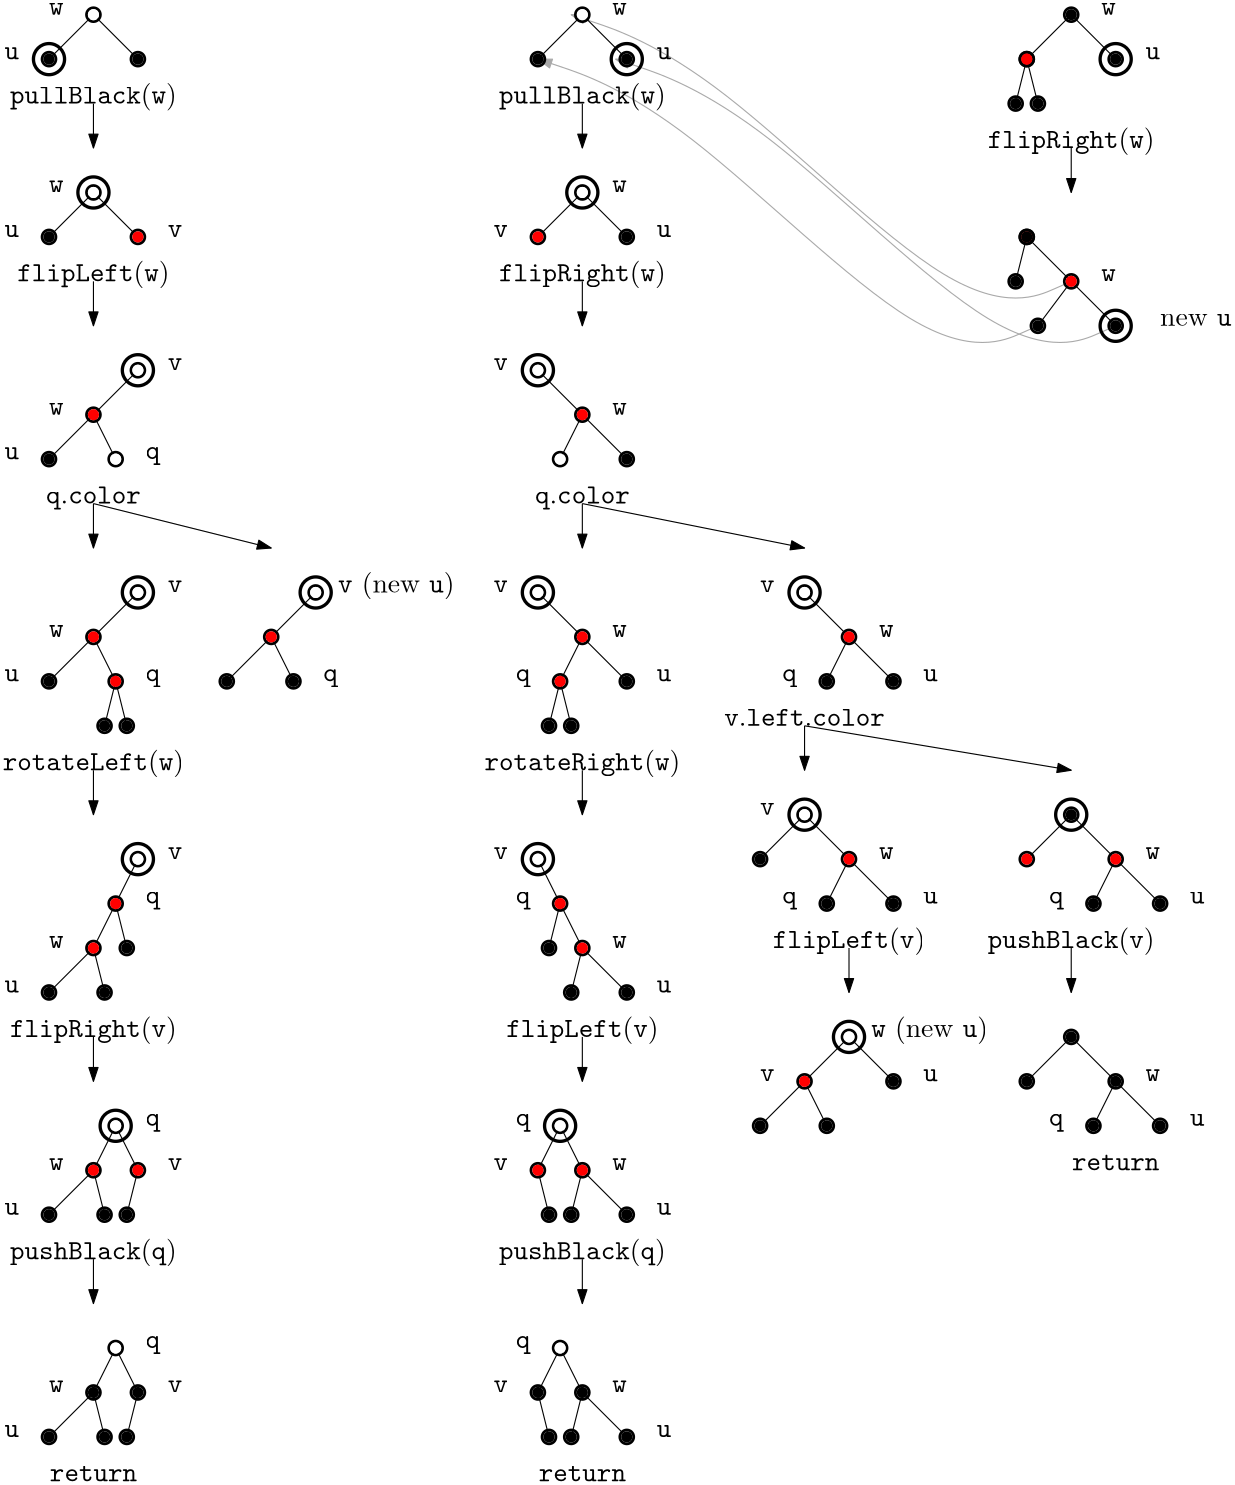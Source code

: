 <?xml version="1.0"?>
<!DOCTYPE ipe SYSTEM "ipe.dtd">
<ipe version="70010" creator="Ipe 7.0.10">
<info created="D:20110711115327" modified="D:20110711155555"/>
<ipestyle name="basic">
<symbol name="arrow/arc(spx)">
<path stroke="sym-stroke" fill="sym-stroke" pen="sym-pen">
0 0 m
-1 0.333 l
-1 -0.333 l
h
</path>
</symbol>
<symbol name="arrow/farc(spx)">
<path stroke="sym-stroke" fill="white" pen="sym-pen">
0 0 m
-1 0.333 l
-1 -0.333 l
h
</path>
</symbol>
<symbol name="mark/circle(sx)" transformations="translations">
<path fill="sym-stroke">
0.6 0 0 0.6 0 0 e
0.4 0 0 0.4 0 0 e
</path>
</symbol>
<symbol name="mark/disk(sx)" transformations="translations">
<path fill="sym-stroke">
0.6 0 0 0.6 0 0 e
</path>
</symbol>
<symbol name="mark/fdisk(sfx)" transformations="translations">
<group>
<path fill="sym-stroke" fillrule="eofill">
0.6 0 0 0.6 0 0 e
0.4 0 0 0.4 0 0 e
</path>
<path fill="sym-fill">
0.4 0 0 0.4 0 0 e
</path>
</group>
</symbol>
<symbol name="mark/box(sx)" transformations="translations">
<path fill="sym-stroke" fillrule="eofill">
-0.6 -0.6 m
0.6 -0.6 l
0.6 0.6 l
-0.6 0.6 l
h
-0.4 -0.4 m
0.4 -0.4 l
0.4 0.4 l
-0.4 0.4 l
h
</path>
</symbol>
<symbol name="mark/square(sx)" transformations="translations">
<path fill="sym-stroke">
-0.6 -0.6 m
0.6 -0.6 l
0.6 0.6 l
-0.6 0.6 l
h
</path>
</symbol>
<symbol name="mark/fsquare(sfx)" transformations="translations">
<group>
<path fill="sym-stroke" fillrule="eofill">
-0.6 -0.6 m
0.6 -0.6 l
0.6 0.6 l
-0.6 0.6 l
h
-0.4 -0.4 m
0.4 -0.4 l
0.4 0.4 l
-0.4 0.4 l
h
</path>
<path fill="sym-fill">
-0.4 -0.4 m
0.4 -0.4 l
0.4 0.4 l
-0.4 0.4 l
h
</path>
</group>
</symbol>
<symbol name="mark/cross(sx)" transformations="translations">
<group>
<path fill="sym-stroke">
-0.43 -0.57 m
0.57 0.43 l
0.43 0.57 l
-0.57 -0.43 l
h
</path>
<path fill="sym-stroke">
-0.43 0.57 m
0.57 -0.43 l
0.43 -0.57 l
-0.57 0.43 l
h
</path>
</group>
</symbol>
<symbol name="arrow/fnormal(spx)">
<path stroke="sym-stroke" fill="white" pen="sym-pen">
0 0 m
-1 0.333 l
-1 -0.333 l
h
</path>
</symbol>
<symbol name="arrow/pointed(spx)">
<path stroke="sym-stroke" fill="sym-stroke" pen="sym-pen">
0 0 m
-1 0.333 l
-0.8 0 l
-1 -0.333 l
h
</path>
</symbol>
<symbol name="arrow/fpointed(spx)">
<path stroke="sym-stroke" fill="white" pen="sym-pen">
0 0 m
-1 0.333 l
-0.8 0 l
-1 -0.333 l
h
</path>
</symbol>
<symbol name="arrow/linear(spx)">
<path stroke="sym-stroke" pen="sym-pen">
-1 0.333 m
0 0 l
-1 -0.333 l
</path>
</symbol>
<symbol name="arrow/fdouble(spx)">
<path stroke="sym-stroke" fill="white" pen="sym-pen">
0 0 m
-1 0.333 l
-1 -0.333 l
h
-1 0 m
-2 0.333 l
-2 -0.333 l
h
</path>
</symbol>
<symbol name="arrow/double(spx)">
<path stroke="sym-stroke" fill="sym-stroke" pen="sym-pen">
0 0 m
-1 0.333 l
-1 -0.333 l
h
-1 0 m
-2 0.333 l
-2 -0.333 l
h
</path>
</symbol>
<pen name="heavier" value="0.8"/>
<pen name="fat" value="1.2"/>
<pen name="ultrafat" value="2"/>
<symbolsize name="large" value="5"/>
<symbolsize name="small" value="2"/>
<symbolsize name="tiny" value="1.1"/>
<arrowsize name="large" value="10"/>
<arrowsize name="small" value="5"/>
<arrowsize name="tiny" value="3"/>
<color name="red" value="1 0 0"/>
<color name="green" value="0 1 0"/>
<color name="blue" value="0 0 1"/>
<color name="yellow" value="1 1 0"/>
<color name="orange" value="1 0.647 0"/>
<color name="gold" value="1 0.843 0"/>
<color name="purple" value="0.627 0.125 0.941"/>
<color name="gray" value="0.745"/>
<color name="brown" value="0.647 0.165 0.165"/>
<color name="navy" value="0 0 0.502"/>
<color name="pink" value="1 0.753 0.796"/>
<color name="seagreen" value="0.18 0.545 0.341"/>
<color name="turquoise" value="0.251 0.878 0.816"/>
<color name="violet" value="0.933 0.51 0.933"/>
<color name="darkblue" value="0 0 0.545"/>
<color name="darkcyan" value="0 0.545 0.545"/>
<color name="darkgray" value="0.663"/>
<color name="darkgreen" value="0 0.392 0"/>
<color name="darkmagenta" value="0.545 0 0.545"/>
<color name="darkorange" value="1 0.549 0"/>
<color name="darkred" value="0.545 0 0"/>
<color name="lightblue" value="0.678 0.847 0.902"/>
<color name="lightcyan" value="0.878 1 1"/>
<color name="lightgray" value="0.827"/>
<color name="lightgreen" value="0.565 0.933 0.565"/>
<color name="lightyellow" value="1 1 0.878"/>
<dashstyle name="dashed" value="[4] 0"/>
<dashstyle name="dotted" value="[1 3] 0"/>
<dashstyle name="dash dotted" value="[4 2 1 2] 0"/>
<dashstyle name="dash dot dotted" value="[4 2 1 2 1 2] 0"/>
<textsize name="large" value="\large"/>
<textsize name="small" value="\small"/>
<textsize name="tiny" value="\tiny"/>
<textsize name="Large" value="\Large"/>
<textsize name="LARGE" value="\LARGE"/>
<textsize name="huge" value="\huge"/>
<textsize name="Huge" value="\Huge"/>
<textsize name="footnote" value="\footnotesize"/>
<textstyle name="center" begin="\begin{center}" end="\end{center}"/>
<textstyle name="itemize" begin="\begin{itemize}" end="\end{itemize}"/>
<textstyle name="item" begin="\begin{itemize}\item{}" end="\end{itemize}"/>
<gridsize name="4 pts" value="4"/>
<gridsize name="8 pts (~3 mm)" value="8"/>
<gridsize name="16 pts (~6 mm)" value="16"/>
<gridsize name="32 pts (~12 mm)" value="32"/>
<gridsize name="10 pts (~3.5 mm)" value="10"/>
<gridsize name="20 pts (~7 mm)" value="20"/>
<gridsize name="14 pts (~5 mm)" value="14"/>
<gridsize name="28 pts (~10 mm)" value="28"/>
<gridsize name="56 pts (~20 mm)" value="56"/>
<anglesize name="90 deg" value="90"/>
<anglesize name="60 deg" value="60"/>
<anglesize name="45 deg" value="45"/>
<anglesize name="30 deg" value="30"/>
<anglesize name="22.5 deg" value="22.5"/>
<tiling name="falling" angle="-60" step="4" width="1"/>
<tiling name="rising" angle="30" step="4" width="1"/>
</ipestyle>
<page>
<layer name="alpha"/>
<view layers="alpha" active="alpha"/>
<path layer="alpha" matrix="1 0 0 1 12 16" stroke="darkgray" arrow="normal/small">
404 592 m
368 576
272 672
224 688 s
</path>
<path matrix="1 0 0 1 28 0" stroke="darkgray" arrow="normal/small">
404 592 m
368 576
272 672
224 688 s
</path>
<path stroke="darkgray" arrow="normal/small">
404 592 m
368 576
272 672
224 688 s
</path>
<path matrix="-1 0 0 1 560 -208" stroke="black">
144 624 m
128 608 l
128 608 l
</path>
<path matrix="1 0 0 1 112 -64" stroke="black">
304 480 m
288 464 l
</path>
<path matrix="1 0 0 1 16 -64" stroke="black">
304 480 m
288 464 l
</path>
<path matrix="1 0 0 1 -32 -48" stroke="black">
448 656 m
464 640 l
</path>
<path matrix="1 0 0 1 -32 -48" stroke="black">
448 656 m
436 640 l
</path>
<path matrix="1 0 0 1 -32 -48" stroke="black">
432 672 m
448 656 l
</path>
<path matrix="1 0 0 1 -32 -48" stroke="black">
432 672 m
428 656 l
</path>
<group matrix="-0.5 0 0 1 468 176">
<path stroke="black">
136 512 m
128 496 l
</path>
</group>
<group matrix="-0.5 0 0 1 468 176">
<path stroke="black">
136 512 m
144 496 l
</path>
</group>
<use matrix="-1 0 0 1 472 176" name="mark/fdisk(sfx)" pos="72 512" size="large" stroke="black" fill="red"/>
<use matrix="-0.5 0 0 1 468 176" name="mark/fdisk(sfx)" pos="144 496" size="large" stroke="black" fill="black"/>
<use matrix="-1 0 0 1 536 176" name="mark/fdisk(sfx)" pos="132 496" size="large" stroke="black" fill="black"/>
<path matrix="1 0 0 1 0 -48" stroke="black">
336 384 m
352 368 l
</path>
<path matrix="1 0 0 1 0 -48" stroke="black">
320 368 m
328 352 l
</path>
<path matrix="1 0 0 1 0 -48" stroke="black">
320 368 m
304 352 l
</path>
<path matrix="1 0 0 1 0 -48" stroke="black">
336 384 m
320 368 l
</path>
<path matrix="1 0 0 1 -64 -80" stroke="black">
144 368 m
140 352 l
</path>
<path matrix="1 0 0 1 -64 -80" stroke="black">
144 368 m
136 384 l
</path>
<path matrix="1 0 0 1 -64 -80" stroke="black">
128 368 m
136 384 l
</path>
<group matrix="0.5 0 0 1 4 -128">
<path stroke="black">
136 512 m
144 496 l
</path>
</group>
<path matrix="1 0 0 1 -64 -64" stroke="black">
128 432 m
132 416 l
</path>
<group matrix="0.5 0 0 1 4 -48">
<path stroke="black">
136 512 m
128 496 l
</path>
</group>
<group matrix="0.5 0 0 1 4 -48">
<path stroke="black">
136 512 m
144 496 l
</path>
</group>
<path matrix="1 0 0 1 -64 -64" stroke="black">
144 464 m
136 448 l
</path>
<path matrix="1 0 0 1 -64 -64" stroke="black">
136 448 m
128 432 l
</path>
<path matrix="0.5 0 0 1 0 -48" stroke="black">
128 608 m
144 592 l
</path>
<path matrix="1 0 0 1 -64 -48" stroke="black">
128 608 m
112 592 l
</path>
<path matrix="1 0 0 1 -64 -48" stroke="black">
144 624 m
128 608 l
128 608 l
</path>
<path matrix="1 0 0 1 -64 -48" stroke="black">
128 752 m
144 736 l
</path>
<path matrix="1 0 0 1 -64 -48" stroke="black">
112 736 m
128 752 l
</path>
<use matrix="1 0 0 1 -64 -48" name="mark/fdisk(sfx)" pos="112 736" size="large" stroke="black" fill="black"/>
<use matrix="1 0 0 1 -64 -48" name="mark/fdisk(sfx)" pos="144 736" size="large" stroke="black" fill="black"/>
<use matrix="1 0 0 1 -64 -48" name="mark/fdisk(sfx)" pos="128 752" size="large" stroke="black" fill="white"/>
<path matrix="1 0 0 1 -64 -48" stroke="black" arrow="normal/small">
128 720 m
128 704 l
</path>
<path matrix="1 0 0 1 -64 -112" stroke="black">
128 752 m
144 736 l
</path>
<path matrix="1 0 0 1 -64 -112" stroke="black">
112 736 m
128 752 l
</path>
<use matrix="1 0 0 1 -64 -112" name="mark/fdisk(sfx)" pos="112 736" size="large" stroke="black" fill="black"/>
<use matrix="1 0 0 1 -64 -112" name="mark/fdisk(sfx)" pos="144 736" size="large" stroke="black" fill="red"/>
<use matrix="1 0 0 1 -64 -112" name="mark/fdisk(sfx)" pos="128 752" size="large" stroke="black" fill="white"/>
<path matrix="0.35 0 0 0.35 19.2 399.2" stroke="black" pen="fat">
16 0 0 16 128 688 e
</path>
<path matrix="0.35 0 0 0.35 3.2 447.2" stroke="black" pen="fat">
16 0 0 16 128 688 e
</path>
<path matrix="1 0 0 1 -64 -112" stroke="black" arrow="normal/small">
128 720 m
128 704 l
</path>
<use matrix="1 0 0 1 -64 -192" name="mark/fdisk(sfx)" pos="112 736" size="large" stroke="black" fill="black"/>
<use matrix="1 0 0 1 -80 -176" name="mark/fdisk(sfx)" pos="144 736" size="large" stroke="black" fill="red"/>
<use matrix="1 0 0 1 -48 -176" name="mark/fdisk(sfx)" pos="128 752" size="large" stroke="black" fill="white"/>
<path matrix="0.35 0 0 0.35 35.2 335.2" stroke="black" pen="fat">
16 0 0 16 128 688 e
</path>
<path matrix="0.5 0 0 1 0 -128" stroke="black">
128 608 m
144 592 l
</path>
<path matrix="1 0 0 1 -64 -128" stroke="black">
128 608 m
112 592 l
</path>
<path matrix="1 0 0 1 -64 -128" stroke="black">
144 624 m
128 608 l
128 608 l
</path>
<use matrix="1 0 0 1 -64 -272" name="mark/fdisk(sfx)" pos="112 736" size="large" stroke="black" fill="black"/>
<use matrix="1 0 0 1 -80 -256" name="mark/fdisk(sfx)" pos="144 736" size="large" stroke="black" fill="red"/>
<use matrix="1 0 0 1 -48 -256" name="mark/fdisk(sfx)" pos="128 752" size="large" stroke="black" fill="white"/>
<path matrix="0.35 0 0 0.35 35.2 255.2" stroke="black" pen="fat">
16 0 0 16 128 688 e
</path>
<path matrix="0.5 0 0 1 64 -128" stroke="black">
128 608 m
144 592 l
</path>
<path matrix="1 0 0 1 0 -128" stroke="black">
128 608 m
112 592 l
</path>
<path matrix="1 0 0 1 0 -128" stroke="black">
144 624 m
128 608 l
128 608 l
</path>
<use matrix="1 0 0 1 0 -272" name="mark/fdisk(sfx)" pos="112 736" size="large" stroke="black" fill="black"/>
<use matrix="1 0 0 1 -16 -256" name="mark/fdisk(sfx)" pos="144 736" size="large" stroke="black" fill="red"/>
<use matrix="1 0 0 1 16 -256" name="mark/fdisk(sfx)" pos="128 752" size="large" stroke="black" fill="white"/>
<path matrix="0.35 0 0 0.35 99.2 255.2" stroke="black" pen="fat">
16 0 0 16 128 688 e
</path>
<use matrix="1 0 0 1 0 -48" name="mark/fdisk(sfx)" pos="72 512" size="large" stroke="black" fill="red"/>
<use matrix="1 0 0 1 -32 -48" name="mark/fdisk(sfx)" pos="168 512" size="large" stroke="black" fill="black"/>
<path matrix="1 0 0 1 -64 -192" stroke="black" arrow="normal/small">
128 720 m
128 704 l
</path>
<path matrix="1 0 0 1 -64 -48" stroke="black" arrow="normal/small">
128 576 m
192 560 l
</path>
<path matrix="1 0 0 1 -64 -240" stroke="black">
128 608 m
112 592 l
</path>
<use matrix="1 0 0 1 -64 -384" name="mark/fdisk(sfx)" pos="112 736" size="large" stroke="black" fill="black"/>
<use matrix="1 0 0 1 -80 -368" name="mark/fdisk(sfx)" pos="144 736" size="large" stroke="black" fill="red"/>
<use matrix="1 0 0 1 -48 -352" name="mark/fdisk(sfx)" pos="128 752" size="large" stroke="black" fill="white"/>
<path matrix="0.35 0 0 0.35 35.2 159.2" stroke="black" pen="fat">
16 0 0 16 128 688 e
</path>
<use matrix="1 0 0 1 0 -128" name="mark/fdisk(sfx)" pos="72 512" size="large" stroke="black" fill="red"/>
<use matrix="0.5 0 0 1 4 -144" name="mark/fdisk(sfx)" pos="128 496" size="large" stroke="black" fill="black"/>
<use matrix="0.5 0 0 1 4 -48" name="mark/fdisk(sfx)" pos="144 496" size="large" stroke="black" fill="black"/>
<use matrix="0.5 0 0 1 4 -128" name="mark/fdisk(sfx)" pos="144 496" size="large" stroke="black" fill="black"/>
<use matrix="1 0 0 1 -64 -48" name="mark/fdisk(sfx)" pos="132 496" size="large" stroke="black" fill="black"/>
<use matrix="1 0 0 1 -64 -464" name="mark/fdisk(sfx)" pos="112 736" size="large" stroke="black" fill="black"/>
<use matrix="1 0 0 1 -48 -464" name="mark/fdisk(sfx)" pos="128 752" size="large" stroke="black" fill="red"/>
<path matrix="0.35 0 0 0.35 27.2 63.2" stroke="black" pen="fat">
16 0 0 16 128 688 e
</path>
<use matrix="1 0 0 1 0 -208" name="mark/fdisk(sfx)" pos="72 512" size="large" stroke="black" fill="white"/>
<use matrix="0.5 0 0 1 4 -224" name="mark/fdisk(sfx)" pos="128 496" size="large" stroke="black" fill="black"/>
<use matrix="0.5 0 0 1 4 -224" name="mark/fdisk(sfx)" pos="144 496" size="large" stroke="black" fill="black"/>
<path matrix="1 0 0 1 -64 -80" stroke="black">
128 368 m
132 352 l
</path>
<path matrix="1 0 0 1 -64 -80" stroke="black">
128 368 m
112 352 l
</path>
<use matrix="1 0 0 1 -80 -448" name="mark/fdisk(sfx)" pos="144 736" size="large" stroke="black" fill="red"/>
<path matrix="1 0 0 1 -64 -160" stroke="black">
144 368 m
140 352 l
</path>
<path matrix="1 0 0 1 -64 -160" stroke="black">
144 368 m
136 384 l
</path>
<path matrix="1 0 0 1 -64 -160" stroke="black">
128 368 m
136 384 l
</path>
<use matrix="1 0 0 1 -64 -544" name="mark/fdisk(sfx)" pos="112 736" size="large" stroke="black" fill="black"/>
<use matrix="1 0 0 1 -48 -544" name="mark/fdisk(sfx)" pos="128 752" size="large" stroke="black" fill="black"/>
<use matrix="1 0 0 1 0 -288" name="mark/fdisk(sfx)" pos="72 512" size="large" stroke="black" fill="white"/>
<use matrix="0.5 0 0 1 4 -304" name="mark/fdisk(sfx)" pos="128 496" size="large" stroke="black" fill="black"/>
<use matrix="0.5 0 0 1 4 -304" name="mark/fdisk(sfx)" pos="144 496" size="large" stroke="black" fill="black"/>
<path matrix="1 0 0 1 -64 -160" stroke="black">
128 368 m
132 352 l
</path>
<path matrix="1 0 0 1 -64 -160" stroke="black">
128 368 m
112 352 l
</path>
<use matrix="1 0 0 1 -80 -528" name="mark/fdisk(sfx)" pos="144 736" size="large" stroke="black" fill="black"/>
<path matrix="1 0 0 1 -64 -80" stroke="black" arrow="normal/small">
128 336 m
128 320 l
</path>
<path matrix="1 0 0 1 -64 -64" stroke="black" arrow="normal/small">
128 400 m
128 384 l
</path>
<path matrix="1 0 0 1 -64 -48" stroke="black" arrow="normal/small">
128 480 m
128 464 l
</path>
<path matrix="-1 0 0 1 368 -80" stroke="black">
144 368 m
140 352 l
</path>
<path matrix="-1 0 0 1 368 -80" stroke="black">
144 368 m
136 384 l
</path>
<path matrix="-1 0 0 1 368 -80" stroke="black">
128 368 m
136 384 l
</path>
<group matrix="-0.5 0 0 1 300 -128">
<path stroke="black">
136 512 m
144 496 l
</path>
</group>
<path matrix="-1 0 0 1 368 -64" stroke="black">
128 432 m
132 416 l
</path>
<group matrix="-0.5 0 0 1 300 -48">
<path stroke="black">
136 512 m
128 496 l
</path>
</group>
<group matrix="-0.5 0 0 1 300 -48">
<path stroke="black">
136 512 m
144 496 l
</path>
</group>
<path matrix="-1 0 0 1 368 -64" stroke="black">
144 464 m
136 448 l
</path>
<path matrix="-1 0 0 1 368 -64" stroke="black">
136 448 m
128 432 l
</path>
<path matrix="-0.5 0 0 1 304 -48" stroke="black">
128 608 m
144 592 l
</path>
<path matrix="-1 0 0 1 368 -48" stroke="black">
128 608 m
112 592 l
</path>
<path matrix="-1 0 0 1 368 -48" stroke="black">
144 624 m
128 608 l
128 608 l
</path>
<path matrix="-1 0 0 1 368 -48" stroke="black">
128 752 m
144 736 l
</path>
<path matrix="-1 0 0 1 368 -48" stroke="black">
112 736 m
128 752 l
</path>
<use matrix="-1 0 0 1 368 -48" name="mark/fdisk(sfx)" pos="112 736" size="large" stroke="black" fill="black"/>
<use matrix="-1 0 0 1 368 -48" name="mark/fdisk(sfx)" pos="144 736" size="large" stroke="black" fill="black"/>
<use matrix="-1 0 0 1 368 -48" name="mark/fdisk(sfx)" pos="128 752" size="large" stroke="black" fill="white"/>
<path matrix="-1 0 0 1 368 -48" stroke="black" arrow="normal/small">
128 720 m
128 704 l
</path>
<path matrix="-1 0 0 1 368 -112" stroke="black">
128 752 m
144 736 l
</path>
<path matrix="-1 0 0 1 368 -112" stroke="black">
112 736 m
128 752 l
</path>
<use matrix="-1 0 0 1 368 -112" name="mark/fdisk(sfx)" pos="112 736" size="large" stroke="black" fill="black"/>
<use matrix="-1 0 0 1 368 -112" name="mark/fdisk(sfx)" pos="144 736" size="large" stroke="black" fill="red"/>
<use matrix="-1 0 0 1 368 -112" name="mark/fdisk(sfx)" pos="128 752" size="large" stroke="black" fill="white"/>
<path matrix="-0.35 0 0 0.35 284.8 399.2" stroke="black" pen="fat">
16 0 0 16 128 688 e
</path>
<path matrix="-0.35 0 0 0.35 300.8 447.2" stroke="black" pen="fat">
16 0 0 16 128 688 e
</path>
<path matrix="-1 0 0 1 368 -112" stroke="black" arrow="normal/small">
128 720 m
128 704 l
</path>
<use matrix="-1 0 0 1 368 -192" name="mark/fdisk(sfx)" pos="112 736" size="large" stroke="black" fill="black"/>
<use matrix="-1 0 0 1 384 -176" name="mark/fdisk(sfx)" pos="144 736" size="large" stroke="black" fill="red"/>
<use matrix="-1 0 0 1 352 -176" name="mark/fdisk(sfx)" pos="128 752" size="large" stroke="black" fill="white"/>
<path matrix="-0.35 0 0 0.35 268.8 335.2" stroke="black" pen="fat">
16 0 0 16 128 688 e
</path>
<path matrix="-0.5 0 0 1 304 -128" stroke="black">
128 608 m
144 592 l
</path>
<path matrix="-1 0 0 1 368 -128" stroke="black">
128 608 m
112 592 l
</path>
<path matrix="-1 0 0 1 368 -128" stroke="black">
144 624 m
128 608 l
128 608 l
</path>
<use matrix="-1 0 0 1 368 -272" name="mark/fdisk(sfx)" pos="112 736" size="large" stroke="black" fill="black"/>
<use matrix="-1 0 0 1 384 -256" name="mark/fdisk(sfx)" pos="144 736" size="large" stroke="black" fill="red"/>
<use matrix="-1 0 0 1 352 -256" name="mark/fdisk(sfx)" pos="128 752" size="large" stroke="black" fill="white"/>
<path matrix="-0.35 0 0 0.35 268.8 255.2" stroke="black" pen="fat">
16 0 0 16 128 688 e
</path>
<path matrix="-0.5 0 0 1 400 -128" stroke="black">
128 608 m
144 592 l
</path>
<path matrix="-1 0 0 1 464 -128" stroke="black">
128 608 m
112 592 l
</path>
<path matrix="-1 0 0 1 464 -128" stroke="black">
144 624 m
128 608 l
128 608 l
</path>
<use matrix="-1 0 0 1 464 -272" name="mark/fdisk(sfx)" pos="112 736" size="large" stroke="black" fill="black"/>
<use matrix="-1 0 0 1 480 -256" name="mark/fdisk(sfx)" pos="144 736" size="large" stroke="black" fill="red"/>
<use matrix="-1 0 0 1 448 -256" name="mark/fdisk(sfx)" pos="128 752" size="large" stroke="black" fill="white"/>
<path matrix="-0.35 0 0 0.35 364.8 255.2" stroke="black" pen="fat">
16 0 0 16 128 688 e
</path>
<use matrix="-1 0 0 1 304 -48" name="mark/fdisk(sfx)" pos="72 512" size="large" stroke="black" fill="red"/>
<use matrix="-1 0 0 1 496 -48" name="mark/fdisk(sfx)" pos="168 512" size="large" stroke="black" fill="black"/>
<path matrix="-1 0 0 1 368 -192" stroke="black" arrow="normal/small">
128 720 m
128 704 l
</path>
<path matrix="-1 0 0 1 368 -240" stroke="black">
128 608 m
112 592 l
</path>
<use matrix="-1 0 0 1 368 -384" name="mark/fdisk(sfx)" pos="112 736" size="large" stroke="black" fill="black"/>
<use matrix="-1 0 0 1 384 -368" name="mark/fdisk(sfx)" pos="144 736" size="large" stroke="black" fill="red"/>
<use matrix="-1 0 0 1 352 -352" name="mark/fdisk(sfx)" pos="128 752" size="large" stroke="black" fill="white"/>
<path matrix="-0.35 0 0 0.35 268.8 159.2" stroke="black" pen="fat">
16 0 0 16 128 688 e
</path>
<use matrix="-1 0 0 1 304 -128" name="mark/fdisk(sfx)" pos="72 512" size="large" stroke="black" fill="red"/>
<use matrix="-0.5 0 0 1 300 -144" name="mark/fdisk(sfx)" pos="128 496" size="large" stroke="black" fill="black"/>
<use matrix="-0.5 0 0 1 300 -48" name="mark/fdisk(sfx)" pos="144 496" size="large" stroke="black" fill="black"/>
<use matrix="-0.5 0 0 1 300 -128" name="mark/fdisk(sfx)" pos="144 496" size="large" stroke="black" fill="black"/>
<use matrix="-1 0 0 1 368 -48" name="mark/fdisk(sfx)" pos="132 496" size="large" stroke="black" fill="black"/>
<use matrix="-1 0 0 1 368 -464" name="mark/fdisk(sfx)" pos="112 736" size="large" stroke="black" fill="black"/>
<use matrix="-1 0 0 1 352 -464" name="mark/fdisk(sfx)" pos="128 752" size="large" stroke="black" fill="red"/>
<path matrix="-0.35 0 0 0.35 276.8 63.2" stroke="black" pen="fat">
16 0 0 16 128 688 e
</path>
<use matrix="-1 0 0 1 304 -208" name="mark/fdisk(sfx)" pos="72 512" size="large" stroke="black" fill="white"/>
<use matrix="-0.5 0 0 1 300 -224" name="mark/fdisk(sfx)" pos="128 496" size="large" stroke="black" fill="black"/>
<use matrix="-0.5 0 0 1 300 -224" name="mark/fdisk(sfx)" pos="144 496" size="large" stroke="black" fill="black"/>
<path matrix="-1 0 0 1 368 -80" stroke="black">
128 368 m
132 352 l
</path>
<path matrix="-1 0 0 1 368 -80" stroke="black">
128 368 m
112 352 l
</path>
<use matrix="-1 0 0 1 384 -448" name="mark/fdisk(sfx)" pos="144 736" size="large" stroke="black" fill="red"/>
<path matrix="-1 0 0 1 368 -160" stroke="black">
144 368 m
140 352 l
</path>
<path matrix="-1 0 0 1 368 -160" stroke="black">
144 368 m
136 384 l
</path>
<path matrix="-1 0 0 1 368 -160" stroke="black">
128 368 m
136 384 l
</path>
<use matrix="-1 0 0 1 368 -544" name="mark/fdisk(sfx)" pos="112 736" size="large" stroke="black" fill="black"/>
<use matrix="-1 0 0 1 352 -544" name="mark/fdisk(sfx)" pos="128 752" size="large" stroke="black" fill="black"/>
<use matrix="-1 0 0 1 304 -288" name="mark/fdisk(sfx)" pos="72 512" size="large" stroke="black" fill="white"/>
<use matrix="-0.5 0 0 1 300 -304" name="mark/fdisk(sfx)" pos="128 496" size="large" stroke="black" fill="black"/>
<use matrix="-0.5 0 0 1 300 -304" name="mark/fdisk(sfx)" pos="144 496" size="large" stroke="black" fill="black"/>
<path matrix="-1 0 0 1 368 -160" stroke="black">
128 368 m
132 352 l
</path>
<path matrix="-1 0 0 1 368 -160" stroke="black">
128 368 m
112 352 l
</path>
<use matrix="-1 0 0 1 384 -528" name="mark/fdisk(sfx)" pos="144 736" size="large" stroke="black" fill="black"/>
<path matrix="-1 0 0 1 368 -80" stroke="black" arrow="normal/small">
128 336 m
128 320 l
</path>
<path matrix="-1 0 0 1 368 -64" stroke="black" arrow="normal/small">
128 400 m
128 384 l
</path>
<path matrix="-1 0 0 1 368 -48" stroke="black" arrow="normal/small">
128 480 m
128 464 l
</path>
<path matrix="-0.5 0 0 1 400 -208" stroke="black">
128 608 m
144 592 l
</path>
<path matrix="-1 0 0 1 464 -208" stroke="black">
128 608 m
112 592 l
</path>
<path matrix="-1 0 0 1 464 -208" stroke="black">
144 624 m
128 608 l
128 608 l
</path>
<use matrix="-1 0 0 1 464 -352" name="mark/fdisk(sfx)" pos="112 736" size="large" stroke="black" fill="black"/>
<use matrix="-1 0 0 1 480 -336" name="mark/fdisk(sfx)" pos="144 736" size="large" stroke="black" fill="red"/>
<use matrix="-1 0 0 1 448 -336" name="mark/fdisk(sfx)" pos="128 752" size="large" stroke="black" fill="white"/>
<path matrix="-0.35 0 0 0.35 364.8 175.2" stroke="black" pen="fat">
16 0 0 16 128 688 e
</path>
<use matrix="-1 0 0 1 496 -128" name="mark/fdisk(sfx)" pos="168 512" size="large" stroke="black" fill="black"/>
<use matrix="1 0 0 1 16 -64" name="mark/fdisk(sfx)" pos="288 464" size="large" stroke="black" fill="black"/>
<path matrix="-0.5 0 0 1 496 -208" stroke="black">
128 608 m
144 592 l
</path>
<path matrix="-1 0 0 1 560 -208" stroke="black">
128 608 m
112 592 l
</path>
<use matrix="-1 0 0 1 560 -352" name="mark/fdisk(sfx)" pos="112 736" size="large" stroke="black" fill="black"/>
<use matrix="-1 0 0 1 576 -336" name="mark/fdisk(sfx)" pos="144 736" size="large" stroke="black" fill="red"/>
<use matrix="-1 0 0 1 544 -336" name="mark/fdisk(sfx)" pos="128 752" size="large" stroke="black" fill="black"/>
<path matrix="-0.35 0 0 0.35 460.8 175.2" stroke="black" pen="fat">
16 0 0 16 128 688 e
</path>
<use matrix="-1 0 0 1 592 -128" name="mark/fdisk(sfx)" pos="168 512" size="large" stroke="black" fill="black"/>
<use matrix="1 0 0 1 112 -64" name="mark/fdisk(sfx)" pos="288 464" size="large" stroke="black" fill="red"/>
<use matrix="-1 0 0 1 464 -416" name="mark/fdisk(sfx)" pos="112 736" size="large" stroke="black" fill="black"/>
<use matrix="-1 0 0 1 480 -400" name="mark/fdisk(sfx)" pos="144 736" size="large" stroke="black" fill="white"/>
<use matrix="-1 0 0 1 448 -432" name="mark/fdisk(sfx)" pos="128 752" size="large" stroke="black" fill="red"/>
<path matrix="-0.35 0 0 0.35 380.8 95.2" stroke="black" pen="fat">
16 0 0 16 128 688 e
</path>
<use matrix="-1 0 0 1 496 -208" name="mark/fdisk(sfx)" pos="168 512" size="large" stroke="black" fill="black"/>
<use matrix="1 0 0 1 16 -160" name="mark/fdisk(sfx)" pos="288 464" size="large" stroke="black" fill="black"/>
<path matrix="-1 0 0 1 464 -32" stroke="black" arrow="normal/small">
128 400 m
128 384 l
</path>
<path matrix="1 0 0 1 288 -48" stroke="black">
128 752 m
144 736 l
</path>
<path matrix="1 0 0 1 288 -48" stroke="black">
112 736 m
128 752 l
</path>
<use matrix="1 0 0 1 288 -48" name="mark/fdisk(sfx)" pos="112 736" size="large" stroke="black" fill="red"/>
<use matrix="1 0 0 1 288 -48" name="mark/fdisk(sfx)" pos="144 736" size="large" stroke="black" fill="black"/>
<use matrix="1 0 0 1 288 -48" name="mark/fdisk(sfx)" pos="128 752" size="large" stroke="black" fill="black"/>
<path matrix="0.35 0 0 0.35 387.2 447.2" stroke="black" pen="fat">
16 0 0 16 128 688 e
</path>
<use matrix="-1 0 0 1 472 112" name="mark/fdisk(sfx)" pos="72 512" size="large" stroke="black" fill="red"/>
<use matrix="-0.5 0 0 1 468 112" name="mark/fdisk(sfx)" pos="144 496" size="large" stroke="black" fill="black"/>
<use matrix="-1 0 0 1 536 96" name="mark/fdisk(sfx)" pos="132 496" size="large" stroke="black" fill="black"/>
<use matrix="1 0 0 1 288 -112" name="mark/fdisk(sfx)" pos="112 736" size="large" stroke="black" fill="black"/>
<use matrix="1 0 0 1 288 -144" name="mark/fdisk(sfx)" pos="144 736" size="large" stroke="black" fill="black"/>
<use matrix="1 0 0 1 288 -144" name="mark/fdisk(sfx)" pos="128 752" size="large" stroke="black" fill="red"/>
<path matrix="0.35 0 0 0.35 387.2 351.2" stroke="black" pen="fat">
16 0 0 16 128 688 e
</path>
<path matrix="1 0 0 1 -32 -112" stroke="black" arrow="normal/small">
448 768 m
448 752 l
</path>
<text matrix="1 0 0 1 -32 -96" transformations="translations" pos="480 688" stroke="black" type="label" width="25.709" height="4.289" depth="0" valign="baseline">new $\mathtt{u}$</text>
<text transformations="translations" pos="32 688" stroke="black" type="label" width="5.23" height="4.289" depth="0" valign="baseline">$\mathtt{u}$</text>
<text matrix="1 0 0 1 48 0" transformations="translations" pos="224 688" stroke="black" type="label" width="5.23" height="4.289" depth="0" halign="right" valign="baseline">$\mathtt{u}$</text>
<text matrix="1 0 0 1 16 16" transformations="translations" pos="32 688" stroke="black" type="label" width="5.23" height="4.289" depth="0" valign="baseline">$\mathtt{w}$</text>
<text matrix="1 0 0 1 224 0" transformations="translations" pos="224 688" stroke="black" type="label" width="5.23" height="4.289" depth="0" halign="right" valign="baseline">$\mathtt{u}$</text>
<text transformations="translations" pos="64 672" stroke="black" type="label" width="60.052" height="7.473" depth="2.49" halign="center" valign="baseline">$\mathtt{pullBlack(w)}$</text>
<text matrix="1 0 0 1 176 0" transformations="translations" pos="64 672" stroke="black" type="label" width="60.052" height="7.473" depth="2.49" halign="center" valign="baseline">$\mathtt{pullBlack(w)}$</text>
<text matrix="1 0 0 1 0 -64" transformations="translations" pos="64 672" stroke="black" type="label" width="54.822" height="7.473" depth="2.49" halign="center" valign="baseline">$\mathtt{flipLeft(w)}$</text>
<text matrix="1 0 0 1 176 -64" transformations="translations" pos="64 672" stroke="black" type="label" width="60.052" height="7.473" depth="2.49" halign="center" valign="baseline">$\mathtt{flipRight(w)}$</text>
<text matrix="1 0 0 1 0 -64" transformations="translations" pos="32 688" stroke="black" type="label" width="5.23" height="4.289" depth="0" valign="baseline">$\mathtt{u}$</text>
<text matrix="1 0 0 1 16 -48" transformations="translations" pos="32 688" stroke="black" type="label" width="5.23" height="4.289" depth="0" valign="baseline">$\mathtt{w}$</text>
<text matrix="1 0 0 1 48 -64" transformations="translations" pos="224 688" stroke="black" type="label" width="5.23" height="4.289" depth="0" halign="right" valign="baseline">$\mathtt{u}$</text>
<text matrix="1 0 0 1 -128 -64" transformations="translations" pos="224 688" stroke="black" type="label" width="5.23" height="4.289" depth="0" halign="right" valign="baseline">$\mathtt{v}$</text>
<text matrix="1 0 0 1 176 -64" transformations="translations" pos="32 688" stroke="black" type="label" width="5.23" height="4.289" depth="0" valign="baseline">$\mathtt{v}$</text>
<text matrix="1 0 0 1 -128 -112" transformations="translations" pos="224 688" stroke="black" type="label" width="5.23" height="4.289" depth="0" halign="right" valign="baseline">$\mathtt{v}$</text>
<text matrix="1 0 0 1 -128 -288" transformations="translations" pos="224 688" stroke="black" type="label" width="5.23" height="4.289" depth="0" halign="right" valign="baseline">$\mathtt{v}$</text>
<text matrix="1 0 0 1 -128 -400" transformations="translations" pos="224 688" stroke="black" type="label" width="5.23" height="4.289" depth="0" halign="right" valign="baseline">$\mathtt{v}$</text>
<text matrix="1 0 0 1 -128 -480" transformations="translations" pos="224 688" stroke="black" type="label" width="5.23" height="4.289" depth="0" halign="right" valign="baseline">$\mathtt{v}$</text>
<text matrix="1 0 0 1 0 -144" transformations="translations" pos="32 688" stroke="black" type="label" width="5.23" height="4.289" depth="0" valign="baseline">$\mathtt{u}$</text>
<text matrix="1 0 0 1 0 -224" transformations="translations" pos="32 688" stroke="black" type="label" width="5.23" height="4.289" depth="0" valign="baseline">$\mathtt{u}$</text>
<text matrix="1 0 0 1 0 -336" transformations="translations" pos="32 688" stroke="black" type="label" width="5.23" height="4.289" depth="0" valign="baseline">$\mathtt{u}$</text>
<text matrix="1 0 0 1 0 -416" transformations="translations" pos="32 688" stroke="black" type="label" width="5.23" height="4.289" depth="0" valign="baseline">$\mathtt{u}$</text>
<text matrix="1 0 0 1 0 -496" transformations="translations" pos="32 688" stroke="black" type="label" width="5.23" height="4.289" depth="0" valign="baseline">$\mathtt{u}$</text>
<text matrix="1 0 0 1 16 -128" transformations="translations" pos="32 688" stroke="black" type="label" width="5.23" height="4.289" depth="0" valign="baseline">$\mathtt{w}$</text>
<text matrix="1 0 0 1 16 -208" transformations="translations" pos="32 688" stroke="black" type="label" width="5.23" height="4.289" depth="0" valign="baseline">$\mathtt{w}$</text>
<text matrix="1 0 0 1 16 -320" transformations="translations" pos="32 688" stroke="black" type="label" width="5.23" height="4.289" depth="0" valign="baseline">$\mathtt{w}$</text>
<text matrix="1 0 0 1 16 -400" transformations="translations" pos="32 688" stroke="black" type="label" width="5.23" height="4.289" depth="0" valign="baseline">$\mathtt{w}$</text>
<text matrix="1 0 0 1 16 -480" transformations="translations" pos="32 688" stroke="black" type="label" width="5.23" height="4.289" depth="0" valign="baseline">$\mathtt{w}$</text>
<text matrix="1 0 0 1 -136 -304" transformations="translations" pos="224 688" stroke="black" type="label" width="5.23" height="4.293" depth="2.21" halign="right" valign="baseline">$\mathtt{q}$</text>
<text matrix="1 0 0 1 -136 -224" transformations="translations" pos="224 688" stroke="black" type="label" width="5.23" height="4.293" depth="2.21" halign="right" valign="baseline">$\mathtt{q}$</text>
<use name="mark/fdisk(sfx)" pos="72 544" size="large" stroke="black" fill="white"/>
<use matrix="1 0 0 1 160 0" name="mark/fdisk(sfx)" pos="72 544" size="large" stroke="black" fill="white"/>
<text matrix="1 0 0 1 -136 -144" transformations="translations" pos="224 688" stroke="black" type="label" width="5.23" height="4.293" depth="2.21" halign="right" valign="baseline">$\mathtt{q}$</text>
<text matrix="1 0 0 1 -136 -384" transformations="translations" pos="224 688" stroke="black" type="label" width="5.23" height="4.293" depth="2.21" halign="right" valign="baseline">$\mathtt{q}$</text>
<text matrix="1 0 0 1 -136 -464" transformations="translations" pos="224 688" stroke="black" type="label" width="5.23" height="4.293" depth="2.21" halign="right" valign="baseline">$\mathtt{q}$</text>
<text matrix="1 0 0 1 0 -144" transformations="translations" pos="64 672" stroke="black" type="label" width="34.149" height="6.092" depth="2.21" halign="center" valign="baseline">$\mathtt{q.color}$</text>
<text matrix="1 0 0 1 0 -240" transformations="translations" pos="64 672" stroke="black" type="label" width="65.282" height="7.473" depth="2.49" halign="center" valign="baseline">$\mathtt{rotateLeft(w)}$</text>
<text matrix="1 0 0 1 0 -336" transformations="translations" pos="64 672" stroke="black" type="label" width="60.052" height="7.473" depth="2.49" halign="center" valign="baseline">$\mathtt{flipRight(v)}$</text>
<text matrix="1 0 0 1 0 -416" transformations="translations" pos="64 672" stroke="black" type="label" width="60.052" height="7.473" depth="2.49" halign="center" valign="baseline">$\mathtt{pushBlack(q)}$</text>
<text matrix="1 0 0 1 -128 -192" transformations="translations" pos="224 688" stroke="black" type="label" width="5.23" height="4.289" depth="0" halign="right" valign="baseline">$\mathtt{v}$</text>
<text matrix="1 0 0 1 -72 -224" transformations="translations" pos="224 688" stroke="black" type="label" width="5.23" height="4.293" depth="2.21" halign="right" valign="baseline">$\mathtt{q}$</text>
<text matrix="1 0 0 1 176 -112" transformations="translations" pos="32 688" stroke="black" type="label" width="5.23" height="4.289" depth="0" valign="baseline">$\mathtt{v}$</text>
<text matrix="1 0 0 1 176 -192" transformations="translations" pos="32 688" stroke="black" type="label" width="5.23" height="4.289" depth="0" valign="baseline">$\mathtt{v}$</text>
<text matrix="1 0 0 1 176 -288" transformations="translations" pos="32 688" stroke="black" type="label" width="5.23" height="4.289" depth="0" valign="baseline">$\mathtt{v}$</text>
<text matrix="1 0 0 1 176 -400" transformations="translations" pos="32 688" stroke="black" type="label" width="5.23" height="4.289" depth="0" valign="baseline">$\mathtt{v}$</text>
<text matrix="1 0 0 1 176 -480" transformations="translations" pos="32 688" stroke="black" type="label" width="5.23" height="4.289" depth="0" valign="baseline">$\mathtt{v}$</text>
<text matrix="1 0 0 1 32 16" transformations="translations" pos="224 688" stroke="black" type="label" width="5.23" height="4.289" depth="0" halign="right" valign="baseline">$\mathtt{w}$</text>
<text matrix="1 0 0 1 32 -48" transformations="translations" pos="224 688" stroke="black" type="label" width="5.23" height="4.289" depth="0" halign="right" valign="baseline">$\mathtt{w}$</text>
<text matrix="1 0 0 1 32 -128" transformations="translations" pos="224 688" stroke="black" type="label" width="5.23" height="4.289" depth="0" halign="right" valign="baseline">$\mathtt{w}$</text>
<text matrix="1 0 0 1 32 -208" transformations="translations" pos="224 688" stroke="black" type="label" width="5.23" height="4.289" depth="0" halign="right" valign="baseline">$\mathtt{w}$</text>
<text matrix="1 0 0 1 32 -320" transformations="translations" pos="224 688" stroke="black" type="label" width="5.23" height="4.289" depth="0" halign="right" valign="baseline">$\mathtt{w}$</text>
<text matrix="1 0 0 1 32 -400" transformations="translations" pos="224 688" stroke="black" type="label" width="5.23" height="4.289" depth="0" halign="right" valign="baseline">$\mathtt{w}$</text>
<text matrix="1 0 0 1 32 -480" transformations="translations" pos="224 688" stroke="black" type="label" width="5.23" height="4.289" depth="0" halign="right" valign="baseline">$\mathtt{w}$</text>
<text matrix="1 0 0 1 184 -224" transformations="translations" pos="32 688" stroke="black" type="label" width="5.23" height="4.293" depth="2.21" valign="baseline">$\mathtt{q}$</text>
<text matrix="1 0 0 1 184 -304" transformations="translations" pos="32 688" stroke="black" type="label" width="5.23" height="4.293" depth="2.21" valign="baseline">$\mathtt{q}$</text>
<text matrix="1 0 0 1 184 -384" transformations="translations" pos="32 688" stroke="black" type="label" width="5.23" height="4.293" depth="2.21" valign="baseline">$\mathtt{q}$</text>
<text matrix="1 0 0 1 184 -464" transformations="translations" pos="32 688" stroke="black" type="label" width="5.23" height="4.293" depth="2.21" valign="baseline">$\mathtt{q}$</text>
<text matrix="1 0 0 1 176 -144" transformations="translations" pos="64 672" stroke="black" type="label" width="34.149" height="6.092" depth="2.21" halign="center" valign="baseline">$\mathtt{q.color}$</text>
<text matrix="1 0 0 1 176 -240" transformations="translations" pos="64 672" stroke="black" type="label" width="70.513" height="7.473" depth="2.49" halign="center" valign="baseline">$\mathtt{rotateRight(w)}$</text>
<text matrix="1 0 0 1 176 -336" transformations="translations" pos="64 672" stroke="black" type="label" width="54.822" height="7.473" depth="2.49" halign="center" valign="baseline">$\mathtt{flipLeft(v)}$</text>
<text matrix="1 0 0 1 176 -416" transformations="translations" pos="64 672" stroke="black" type="label" width="60.052" height="7.473" depth="2.49" halign="center" valign="baseline">$\mathtt{pushBlack(q)}$</text>
<text matrix="1 0 0 1 272 -192" transformations="translations" pos="32 688" stroke="black" type="label" width="5.23" height="4.289" depth="0" valign="baseline">$\mathtt{v}$</text>
<text matrix="1 0 0 1 272 -272" transformations="translations" pos="32 688" stroke="black" type="label" width="5.23" height="4.289" depth="0" valign="baseline">$\mathtt{v}$</text>
<text matrix="1 0 0 1 272 -368" transformations="translations" pos="32 688" stroke="black" type="label" width="5.23" height="4.289" depth="0" valign="baseline">$\mathtt{v}$</text>
<text matrix="1 0 0 1 280 -304" transformations="translations" pos="32 688" stroke="black" type="label" width="5.23" height="4.293" depth="2.21" valign="baseline">$\mathtt{q}$</text>
<text matrix="1 0 0 1 376 -304" transformations="translations" pos="32 688" stroke="black" type="label" width="5.23" height="4.293" depth="2.21" valign="baseline">$\mathtt{q}$</text>
<text matrix="1 0 0 1 280 -224" transformations="translations" pos="32 688" stroke="black" type="label" width="5.23" height="4.293" depth="2.21" valign="baseline">$\mathtt{q}$</text>
<text matrix="1 0 0 1 128 -208" transformations="translations" pos="224 688" stroke="black" type="label" width="5.23" height="4.289" depth="0" halign="right" valign="baseline">$\mathtt{w}$</text>
<text matrix="1 0 0 1 224 -288" transformations="translations" pos="224 688" stroke="black" type="label" width="5.23" height="4.289" depth="0" halign="right" valign="baseline">$\mathtt{w}$</text>
<text matrix="1 0 0 1 128 -288" transformations="translations" pos="224 688" stroke="black" type="label" width="5.23" height="4.289" depth="0" halign="right" valign="baseline">$\mathtt{w}$</text>
<text matrix="1 0 0 1 144 -368" transformations="translations" pos="224 688" stroke="black" type="label" width="5.23" height="4.289" depth="0" halign="right" valign="baseline">$\mathtt{u}$</text>
<path matrix="1 0 0 1 48 0" stroke="black" arrow="normal/small">
272 448 m
272 432 l
</path>
<path matrix="1 0 0 1 48 0" stroke="black" arrow="normal/small">
272 448 m
368 432 l
</path>
<text matrix="1 0 0 1 48 -224" transformations="translations" pos="224 688" stroke="black" type="label" width="5.23" height="4.289" depth="0" halign="right" valign="baseline">$\mathtt{u}$</text>
<text matrix="1 0 0 1 144 -224" transformations="translations" pos="224 688" stroke="black" type="label" width="5.23" height="4.289" depth="0" halign="right" valign="baseline">$\mathtt{u}$</text>
<text matrix="1 0 0 1 144 -304" transformations="translations" pos="224 688" stroke="black" type="label" width="5.23" height="4.289" depth="0" halign="right" valign="baseline">$\mathtt{u}$</text>
<text matrix="1 0 0 1 240 -304" transformations="translations" pos="224 688" stroke="black" type="label" width="5.23" height="4.289" depth="0" halign="right" valign="baseline">$\mathtt{u}$</text>
<text matrix="1 0 0 1 48 -336" transformations="translations" pos="224 688" stroke="black" type="label" width="5.23" height="4.289" depth="0" halign="right" valign="baseline">$\mathtt{u}$</text>
<text matrix="1 0 0 1 48 -416" transformations="translations" pos="224 688" stroke="black" type="label" width="5.23" height="4.289" depth="0" halign="right" valign="baseline">$\mathtt{u}$</text>
<text matrix="1 0 0 1 48 -496" transformations="translations" pos="224 688" stroke="black" type="label" width="5.23" height="4.289" depth="0" halign="right" valign="baseline">$\mathtt{u}$</text>
<text matrix="1 0 0 1 256 -224" transformations="translations" pos="64 672" stroke="black" type="label" width="57.838" height="6.088" depth="0" halign="center" valign="baseline">$\mathtt{v.left.color}$</text>
<path matrix="1 0 0 1 32 0" stroke="black" arrow="normal/small">
208 528 m
288 512 l
</path>
<text matrix="1 0 0 1 272 -304" transformations="translations" pos="64 672" stroke="black" type="label" width="54.822" height="7.473" depth="2.49" halign="center" valign="baseline">$\mathtt{flipLeft(v)}$</text>
<text matrix="1 0 0 1 120 -352" transformations="translations" pos="224 688" stroke="black" type="label" width="42.009" height="7.473" depth="2.49" valign="baseline">$\mathtt{w}$ (new $\mathtt{u}$)</text>
<path matrix="1 0 0 1 32 0" stroke="black" arrow="normal/small">
384 368 m
384 352 l
</path>
<path matrix="-1 0 0 1 560 -288" stroke="black">
144 624 m
128 608 l
128 608 l
</path>
<path matrix="1 0 0 1 112 -144" stroke="black">
304 480 m
288 464 l
</path>
<path matrix="-0.5 0 0 1 496 -288" stroke="black">
128 608 m
144 592 l
</path>
<path matrix="-1 0 0 1 560 -288" stroke="black">
128 608 m
112 592 l
</path>
<use matrix="-1 0 0 1 560 -432" name="mark/fdisk(sfx)" pos="112 736" size="large" stroke="black" fill="black"/>
<use matrix="-1 0 0 1 576 -416" name="mark/fdisk(sfx)" pos="144 736" size="large" stroke="black" fill="black"/>
<use matrix="-1 0 0 1 544 -416" name="mark/fdisk(sfx)" pos="128 752" size="large" stroke="black" fill="black"/>
<use matrix="-1 0 0 1 592 -208" name="mark/fdisk(sfx)" pos="168 512" size="large" stroke="black" fill="black"/>
<use matrix="1 0 0 1 112 -144" name="mark/fdisk(sfx)" pos="288 464" size="large" stroke="black" fill="black"/>
<text matrix="1 0 0 1 376 -384" transformations="translations" pos="32 688" stroke="black" type="label" width="5.23" height="4.293" depth="2.21" valign="baseline">$\mathtt{q}$</text>
<text matrix="1 0 0 1 224 -368" transformations="translations" pos="224 688" stroke="black" type="label" width="5.23" height="4.289" depth="0" halign="right" valign="baseline">$\mathtt{w}$</text>
<text matrix="1 0 0 1 240 -384" transformations="translations" pos="224 688" stroke="black" type="label" width="5.23" height="4.289" depth="0" halign="right" valign="baseline">$\mathtt{u}$</text>
<text matrix="1 0 0 1 352 -304" transformations="translations" pos="64 672" stroke="black" type="label" width="60.052" height="7.473" depth="2.49" halign="center" valign="baseline">$\mathtt{pushBlack(v)}$</text>
<text matrix="1 0 0 1 0 -496" transformations="translations" pos="64 672" stroke="black" type="label" width="31.382" height="5.515" depth="0" halign="center" valign="baseline">$\mathtt{return}$</text>
<text matrix="1 0 0 1 176 -496" transformations="translations" pos="64 672" stroke="black" type="label" width="31.382" height="5.515" depth="0" halign="center" valign="baseline">$\mathtt{return}$</text>
<text matrix="1 0 0 1 368 -384" transformations="translations" pos="64 672" stroke="black" type="label" width="31.382" height="5.515" depth="0" halign="center" valign="baseline">$\mathtt{return}$</text>
<text matrix="1 0 0 1 -72 -192" transformations="translations" pos="224 688" stroke="black" type="label" width="42.009" height="7.473" depth="2.49" valign="baseline">$\mathtt{v}$ (new $\mathtt{u}$)</text>
<text matrix="1 0 0 1 208 16" transformations="translations" pos="224 688" stroke="black" type="label" width="5.23" height="4.289" depth="0" halign="right" valign="baseline">$\mathtt{w}$</text>
<text matrix="1 0 0 1 208 -80" transformations="translations" pos="224 688" stroke="black" type="label" width="5.23" height="4.289" depth="0" halign="right" valign="baseline">$\mathtt{w}$</text>
<text matrix="1 0 0 1 352 -16" transformations="translations" pos="64 672" stroke="black" type="label" halign="center" valign="baseline">$\mathtt{flipRight(w)}$</text>
</page>
</ipe>
